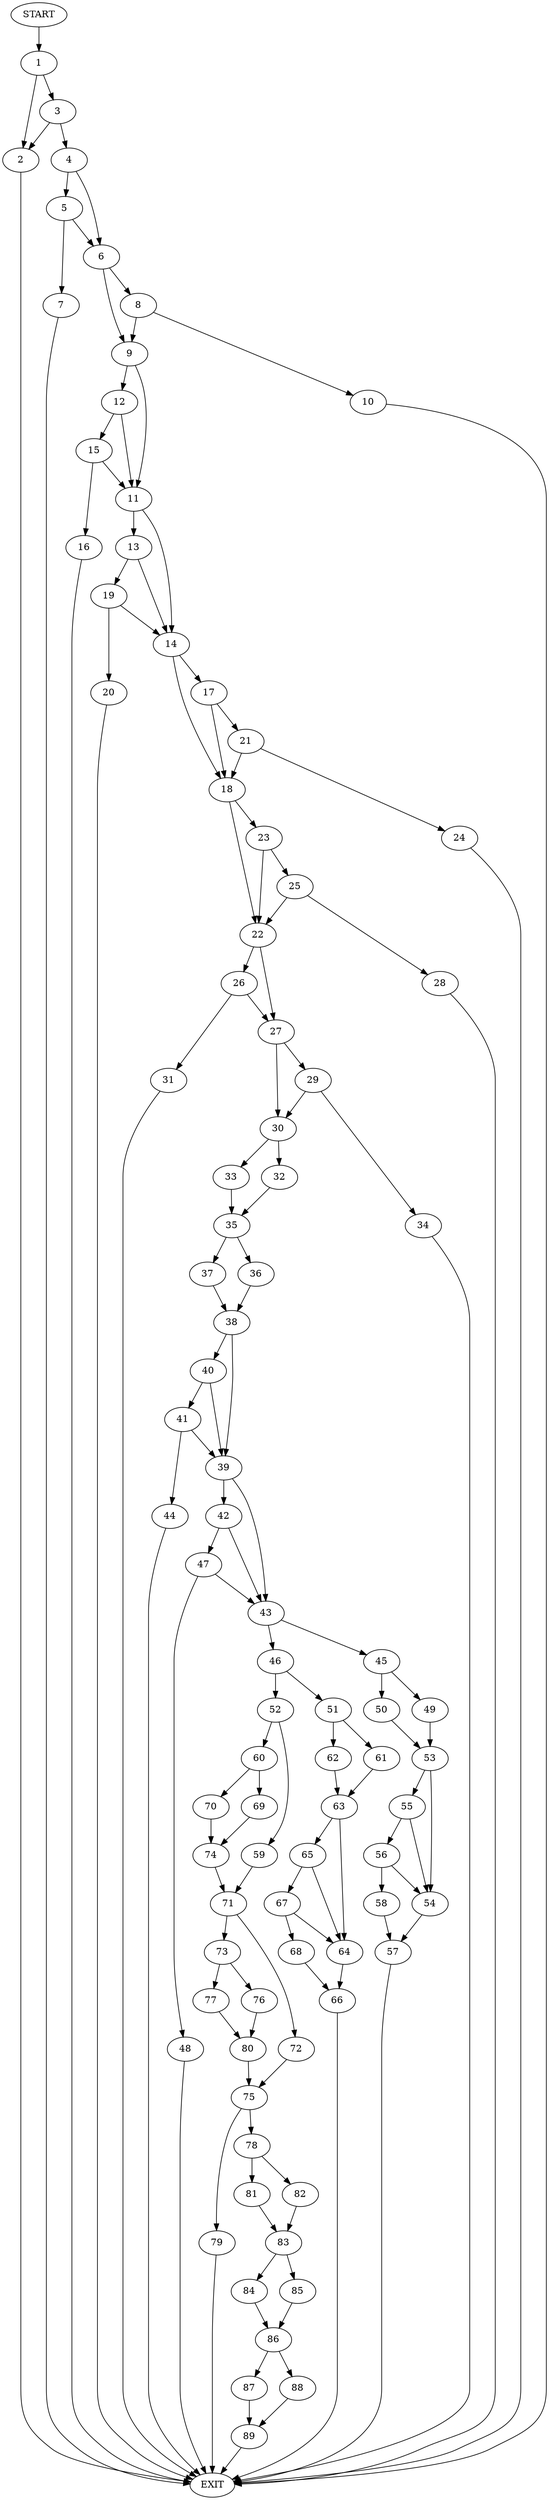 digraph {
0 [label="START"]
90 [label="EXIT"]
0 -> 1
1 -> 2
1 -> 3
2 -> 90
3 -> 4
3 -> 2
4 -> 5
4 -> 6
5 -> 6
5 -> 7
6 -> 8
6 -> 9
7 -> 90
8 -> 9
8 -> 10
9 -> 11
9 -> 12
10 -> 90
11 -> 13
11 -> 14
12 -> 11
12 -> 15
15 -> 11
15 -> 16
16 -> 90
14 -> 17
14 -> 18
13 -> 19
13 -> 14
19 -> 20
19 -> 14
20 -> 90
17 -> 21
17 -> 18
18 -> 22
18 -> 23
21 -> 24
21 -> 18
24 -> 90
23 -> 22
23 -> 25
22 -> 26
22 -> 27
25 -> 22
25 -> 28
28 -> 90
27 -> 29
27 -> 30
26 -> 31
26 -> 27
31 -> 90
30 -> 32
30 -> 33
29 -> 34
29 -> 30
34 -> 90
33 -> 35
32 -> 35
35 -> 36
35 -> 37
37 -> 38
36 -> 38
38 -> 39
38 -> 40
40 -> 41
40 -> 39
39 -> 42
39 -> 43
41 -> 39
41 -> 44
44 -> 90
43 -> 45
43 -> 46
42 -> 47
42 -> 43
47 -> 48
47 -> 43
48 -> 90
45 -> 49
45 -> 50
46 -> 51
46 -> 52
49 -> 53
50 -> 53
53 -> 54
53 -> 55
55 -> 54
55 -> 56
54 -> 57
56 -> 54
56 -> 58
58 -> 57
57 -> 90
52 -> 59
52 -> 60
51 -> 61
51 -> 62
61 -> 63
62 -> 63
63 -> 64
63 -> 65
64 -> 66
65 -> 64
65 -> 67
67 -> 68
67 -> 64
68 -> 66
66 -> 90
60 -> 69
60 -> 70
59 -> 71
71 -> 72
71 -> 73
70 -> 74
69 -> 74
74 -> 71
72 -> 75
73 -> 76
73 -> 77
75 -> 78
75 -> 79
76 -> 80
77 -> 80
80 -> 75
79 -> 90
78 -> 81
78 -> 82
81 -> 83
82 -> 83
83 -> 84
83 -> 85
85 -> 86
84 -> 86
86 -> 87
86 -> 88
88 -> 89
87 -> 89
89 -> 90
}

